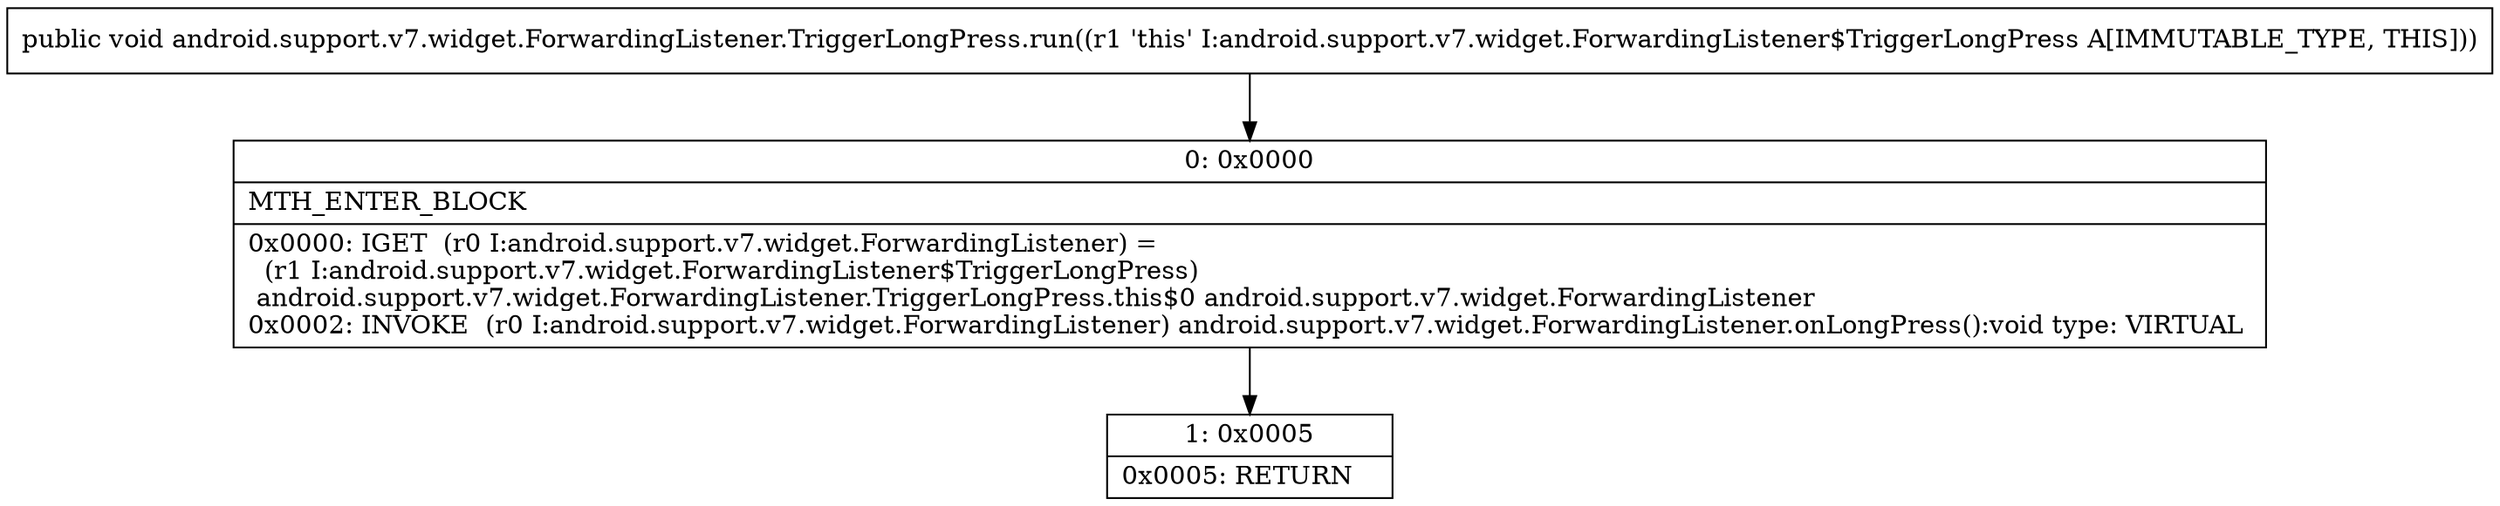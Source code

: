 digraph "CFG forandroid.support.v7.widget.ForwardingListener.TriggerLongPress.run()V" {
Node_0 [shape=record,label="{0\:\ 0x0000|MTH_ENTER_BLOCK\l|0x0000: IGET  (r0 I:android.support.v7.widget.ForwardingListener) = \l  (r1 I:android.support.v7.widget.ForwardingListener$TriggerLongPress)\l android.support.v7.widget.ForwardingListener.TriggerLongPress.this$0 android.support.v7.widget.ForwardingListener \l0x0002: INVOKE  (r0 I:android.support.v7.widget.ForwardingListener) android.support.v7.widget.ForwardingListener.onLongPress():void type: VIRTUAL \l}"];
Node_1 [shape=record,label="{1\:\ 0x0005|0x0005: RETURN   \l}"];
MethodNode[shape=record,label="{public void android.support.v7.widget.ForwardingListener.TriggerLongPress.run((r1 'this' I:android.support.v7.widget.ForwardingListener$TriggerLongPress A[IMMUTABLE_TYPE, THIS])) }"];
MethodNode -> Node_0;
Node_0 -> Node_1;
}

